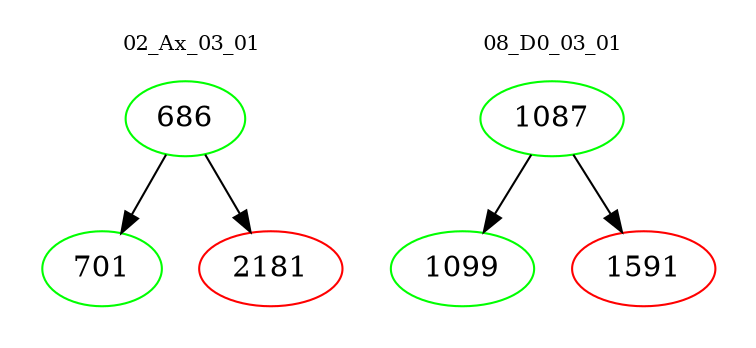 digraph{
subgraph cluster_0 {
color = white
label = "02_Ax_03_01";
fontsize=10;
T0_686 [label="686", color="green"]
T0_686 -> T0_701 [color="black"]
T0_701 [label="701", color="green"]
T0_686 -> T0_2181 [color="black"]
T0_2181 [label="2181", color="red"]
}
subgraph cluster_1 {
color = white
label = "08_D0_03_01";
fontsize=10;
T1_1087 [label="1087", color="green"]
T1_1087 -> T1_1099 [color="black"]
T1_1099 [label="1099", color="green"]
T1_1087 -> T1_1591 [color="black"]
T1_1591 [label="1591", color="red"]
}
}
